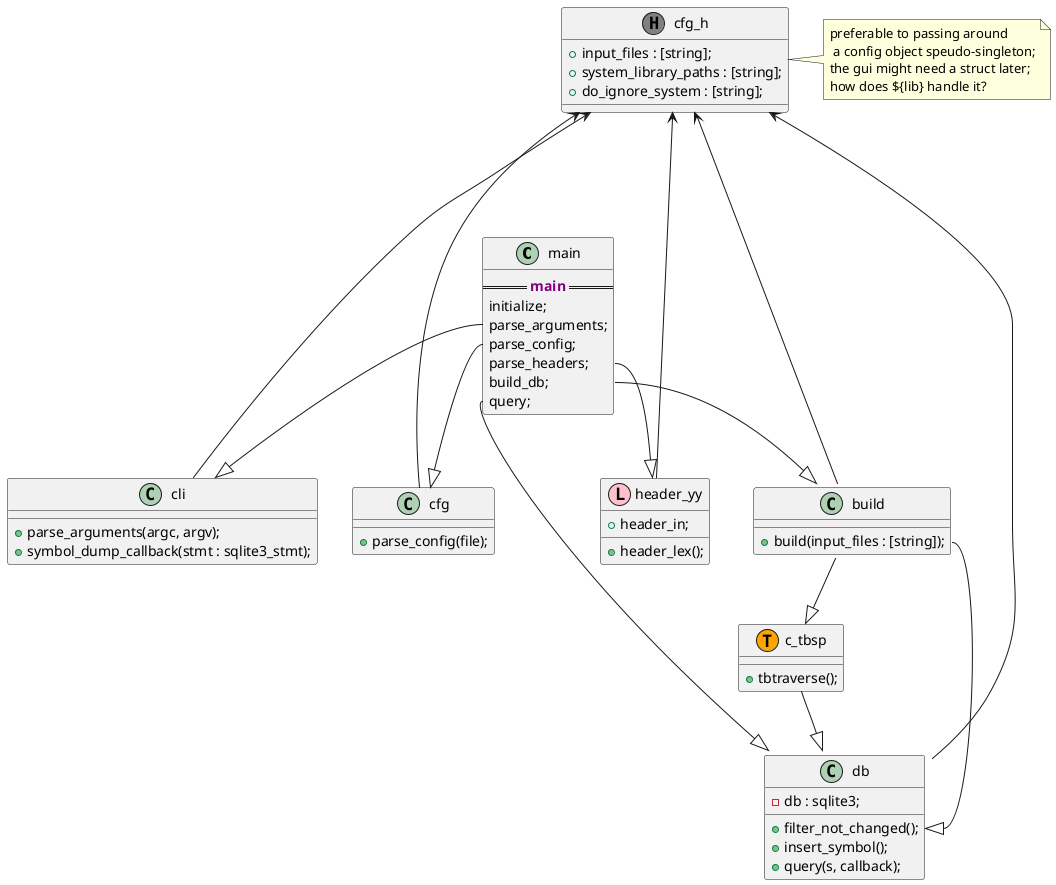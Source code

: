 ' @BAKE plantuml seagoo.puml
@startuml

class main {
    == <b><color:purple> main </color></b> ==
    initialize;
    parse_arguments;
    parse_config;
    parse_headers;
    build_db;
    query;
}

class cli {
    + parse_arguments(argc, argv);
    + symbol_dump_callback(stmt : sqlite3_stmt);
}

class cfg_h << (H,gray) >> {
    + input_files : [string];
    + system_library_paths : [string];
    + do_ignore_system : [string];
}
note right of cfg_h : preferable to passing around \n a config object speudo-singleton;\nthe gui might need a struct later;\nhow does ${lib} handle it?

class cfg {
    + parse_config(file);
}

class header_yy << (L,pink) >> {
    + header_in;
    + header_lex();
}

class build {
    + build(input_files : [string]);
}

class c_tbsp << (T,orange) >> {
    + tbtraverse();
}


class db {
    - db : sqlite3;
    + filter_not_changed();
    + insert_symbol();
    + query(s, callback);
}



main::parse_arguments --|> cli
main::parse_config    --|> cfg
main::parse_headers   --|> header_yy
main::build_db        --|> build
main::query           --|> db

build --|> c_tbsp
build::build --|> db::filter_not_changed
c_tbsp --|> db

cfg_h <--down-- cli
cfg_h <--down-- cfg
cfg_h <--down-- build
cfg_h <--down-- header_yy
cfg_h <--down-- db

@enduml

